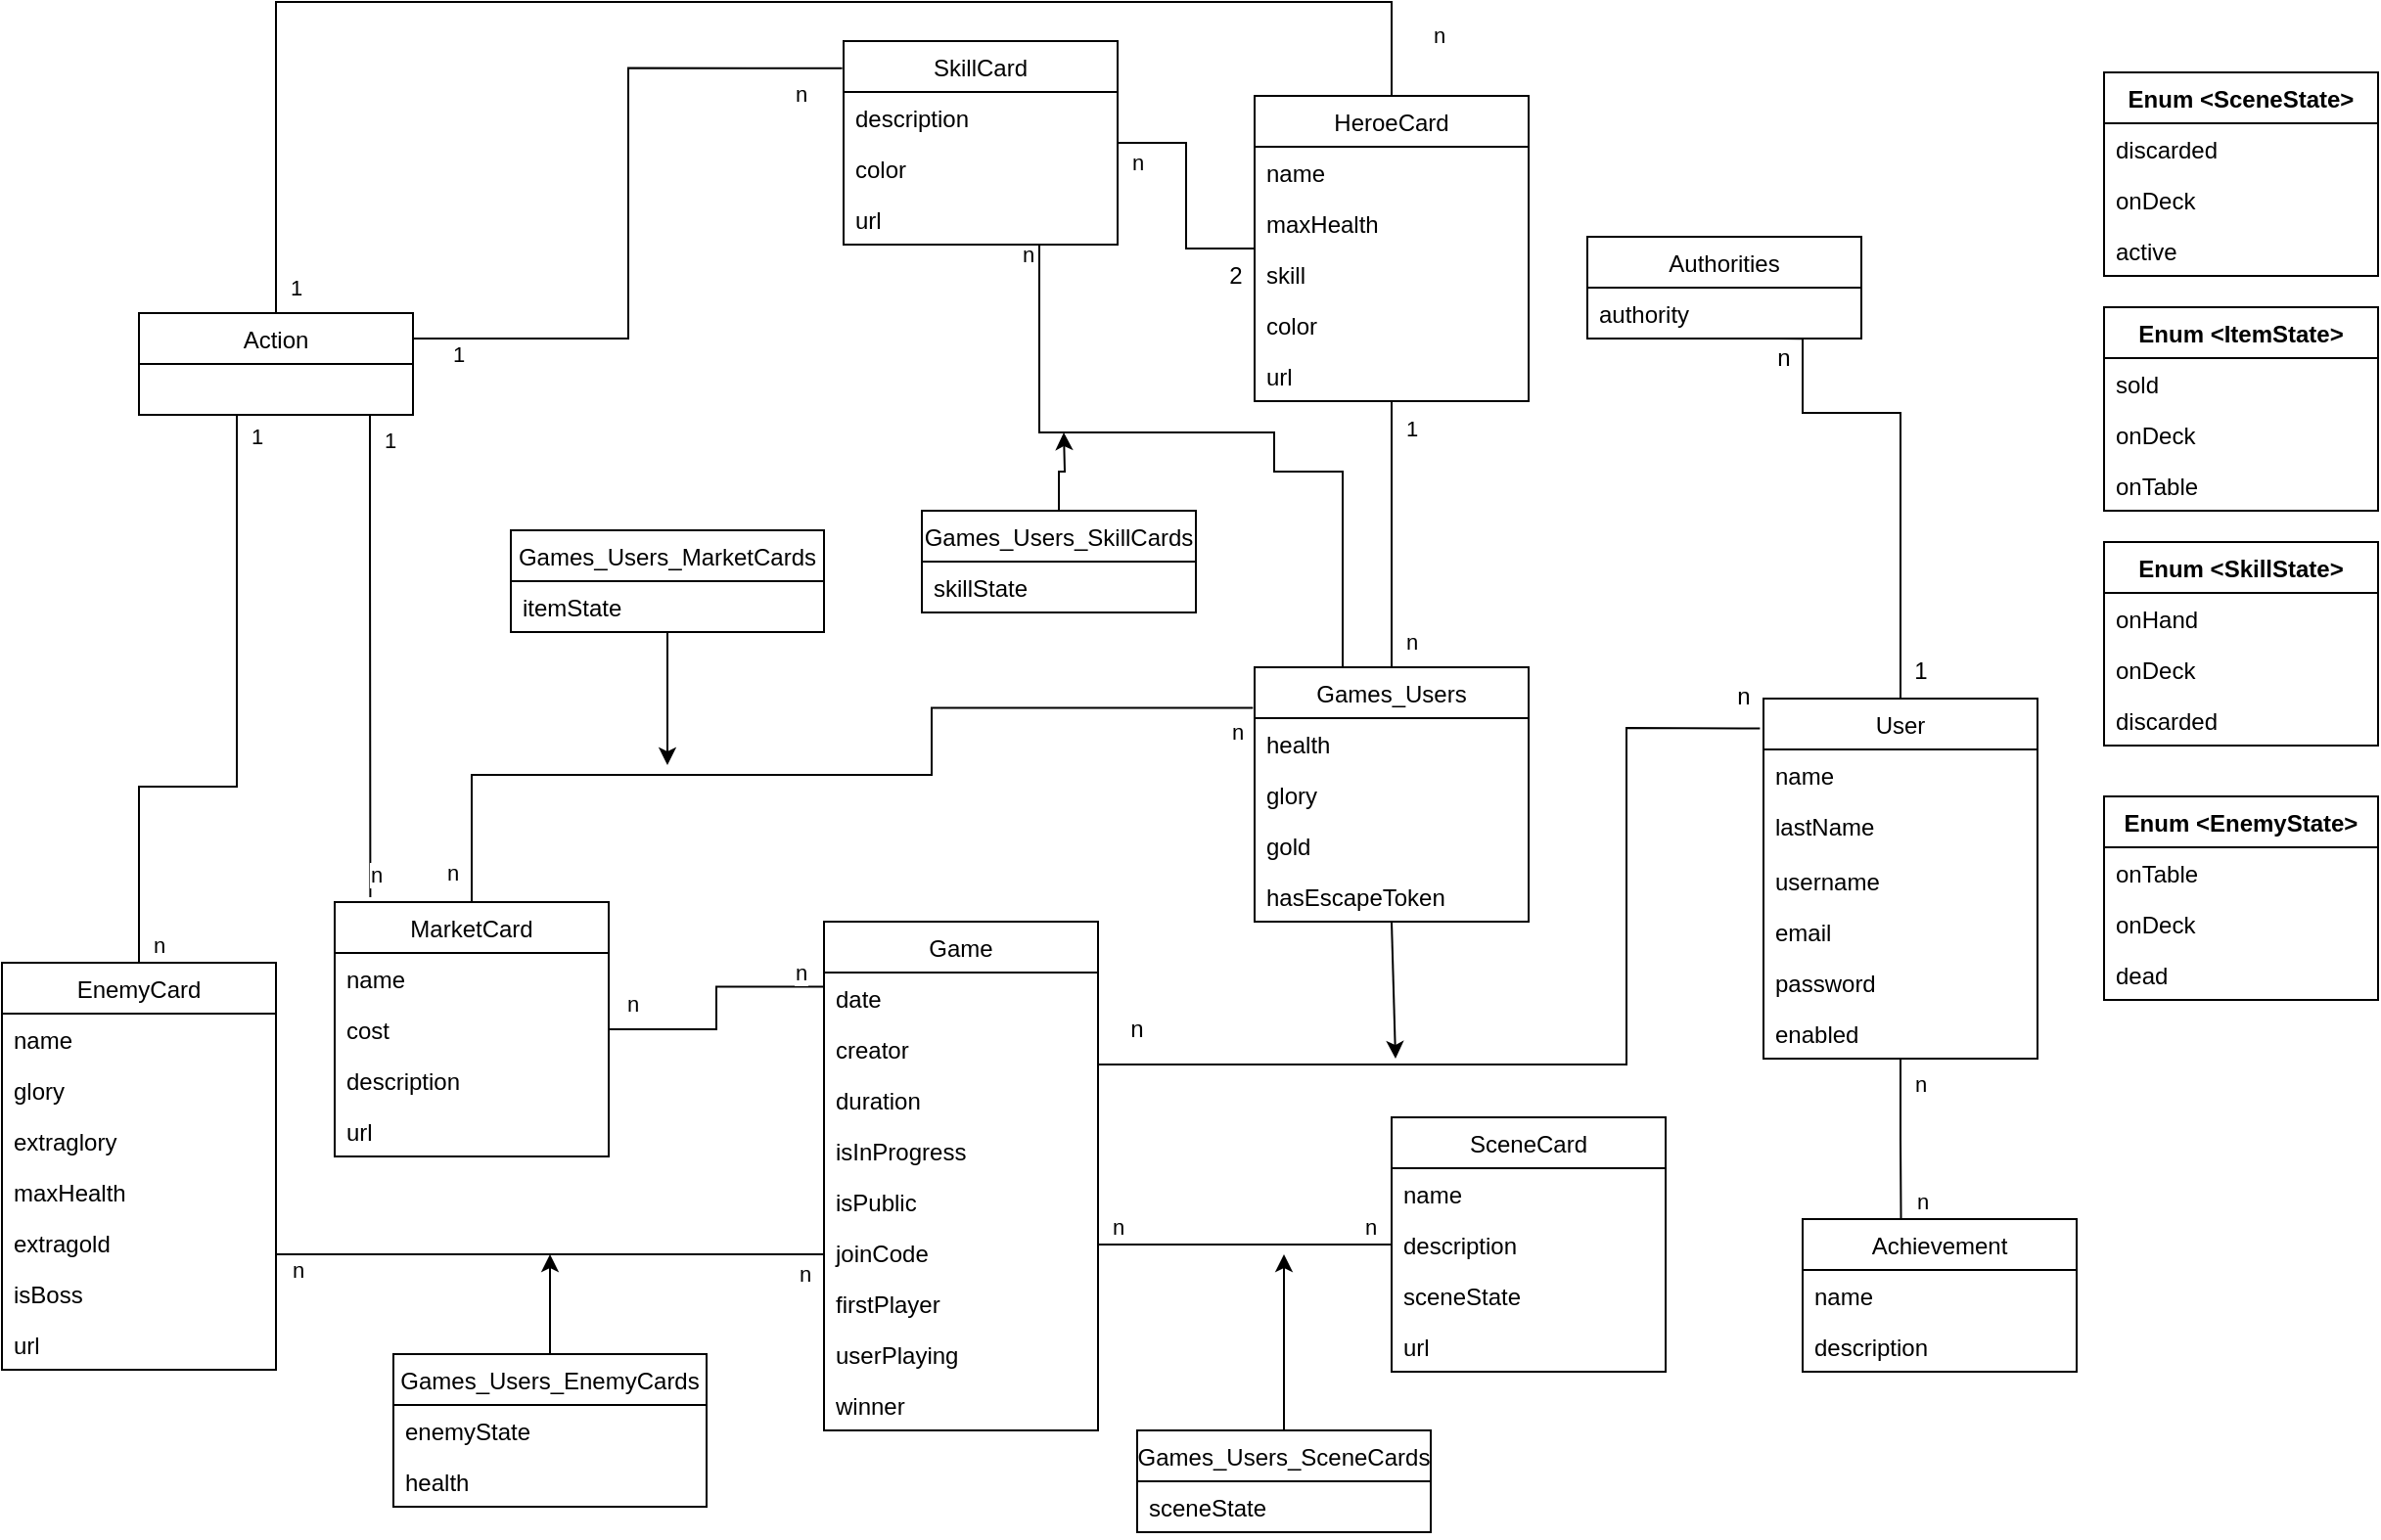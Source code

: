 <mxfile version="15.9.4" type="device"><diagram id="5QW7dXuiNfjxBVD_iQNm" name="Page-1"><mxGraphModel dx="2580" dy="1853" grid="1" gridSize="10" guides="1" tooltips="1" connect="1" arrows="1" fold="1" page="1" pageScale="1" pageWidth="827" pageHeight="1169" math="0" shadow="0"><root><mxCell id="0"/><mxCell id="1" parent="0"/><mxCell id="3tZGf0c566xgz95RId_N-29" style="edgeStyle=orthogonalEdgeStyle;rounded=0;orthogonalLoop=1;jettySize=auto;html=1;entryX=0.359;entryY=-0.005;entryDx=0;entryDy=0;entryPerimeter=0;endArrow=none;endFill=0;" parent="1" source="kMzUIys20muueJnqYKSy-5" target="V3T_LrGRhLhdjSliKFeT-19" edge="1"><mxGeometry relative="1" as="geometry"/></mxCell><mxCell id="3tZGf0c566xgz95RId_N-30" value="n" style="edgeLabel;html=1;align=center;verticalAlign=middle;resizable=0;points=[];" parent="3tZGf0c566xgz95RId_N-29" vertex="1" connectable="0"><mxGeometry x="0.746" y="-2" relative="1" as="geometry"><mxPoint x="12" y="2" as="offset"/></mxGeometry></mxCell><mxCell id="3tZGf0c566xgz95RId_N-31" value="n" style="edgeLabel;html=1;align=center;verticalAlign=middle;resizable=0;points=[];" parent="3tZGf0c566xgz95RId_N-29" vertex="1" connectable="0"><mxGeometry x="-0.692" relative="1" as="geometry"><mxPoint x="10" as="offset"/></mxGeometry></mxCell><mxCell id="kMzUIys20muueJnqYKSy-5" value="User" style="swimlane;fontStyle=0;childLayout=stackLayout;horizontal=1;startSize=26;fillColor=none;horizontalStack=0;resizeParent=1;resizeParentMax=0;resizeLast=0;collapsible=1;marginBottom=0;" parent="1" vertex="1"><mxGeometry x="100" y="-54" width="140" height="184" as="geometry"/></mxCell><mxCell id="kMzUIys20muueJnqYKSy-6" value="name" style="text;strokeColor=none;fillColor=none;align=left;verticalAlign=top;spacingLeft=4;spacingRight=4;overflow=hidden;rotatable=0;points=[[0,0.5],[1,0.5]];portConstraint=eastwest;" parent="kMzUIys20muueJnqYKSy-5" vertex="1"><mxGeometry y="26" width="140" height="26" as="geometry"/></mxCell><mxCell id="kMzUIys20muueJnqYKSy-7" value="lastName" style="text;strokeColor=none;fillColor=none;align=left;verticalAlign=top;spacingLeft=4;spacingRight=4;overflow=hidden;rotatable=0;points=[[0,0.5],[1,0.5]];portConstraint=eastwest;" parent="kMzUIys20muueJnqYKSy-5" vertex="1"><mxGeometry y="52" width="140" height="28" as="geometry"/></mxCell><mxCell id="kMzUIys20muueJnqYKSy-11" value="username" style="text;strokeColor=none;fillColor=none;align=left;verticalAlign=top;spacingLeft=4;spacingRight=4;overflow=hidden;rotatable=0;points=[[0,0.5],[1,0.5]];portConstraint=eastwest;" parent="kMzUIys20muueJnqYKSy-5" vertex="1"><mxGeometry y="80" width="140" height="26" as="geometry"/></mxCell><mxCell id="kMzUIys20muueJnqYKSy-12" value="email" style="text;strokeColor=none;fillColor=none;align=left;verticalAlign=top;spacingLeft=4;spacingRight=4;overflow=hidden;rotatable=0;points=[[0,0.5],[1,0.5]];portConstraint=eastwest;" parent="kMzUIys20muueJnqYKSy-5" vertex="1"><mxGeometry y="106" width="140" height="26" as="geometry"/></mxCell><mxCell id="kMzUIys20muueJnqYKSy-13" value="password" style="text;strokeColor=none;fillColor=none;align=left;verticalAlign=top;spacingLeft=4;spacingRight=4;overflow=hidden;rotatable=0;points=[[0,0.5],[1,0.5]];portConstraint=eastwest;" parent="kMzUIys20muueJnqYKSy-5" vertex="1"><mxGeometry y="132" width="140" height="26" as="geometry"/></mxCell><mxCell id="MLqlwln7RvA87XswAjye-9" value="enabled" style="text;strokeColor=none;fillColor=none;align=left;verticalAlign=top;spacingLeft=4;spacingRight=4;overflow=hidden;rotatable=0;points=[[0,0.5],[1,0.5]];portConstraint=eastwest;" parent="kMzUIys20muueJnqYKSy-5" vertex="1"><mxGeometry y="158" width="140" height="26" as="geometry"/></mxCell><mxCell id="kMzUIys20muueJnqYKSy-56" value="Game" style="swimlane;fontStyle=0;childLayout=stackLayout;horizontal=1;startSize=26;fillColor=none;horizontalStack=0;resizeParent=1;resizeParentMax=0;resizeLast=0;collapsible=1;marginBottom=0;" parent="1" vertex="1"><mxGeometry x="-380" y="60" width="140" height="260" as="geometry"/></mxCell><mxCell id="kMzUIys20muueJnqYKSy-70" value="date" style="text;strokeColor=none;fillColor=none;align=left;verticalAlign=top;spacingLeft=4;spacingRight=4;overflow=hidden;rotatable=0;points=[[0,0.5],[1,0.5]];portConstraint=eastwest;" parent="kMzUIys20muueJnqYKSy-56" vertex="1"><mxGeometry y="26" width="140" height="26" as="geometry"/></mxCell><mxCell id="kMzUIys20muueJnqYKSy-57" value="creator" style="text;strokeColor=none;fillColor=none;align=left;verticalAlign=top;spacingLeft=4;spacingRight=4;overflow=hidden;rotatable=0;points=[[0,0.5],[1,0.5]];portConstraint=eastwest;" parent="kMzUIys20muueJnqYKSy-56" vertex="1"><mxGeometry y="52" width="140" height="26" as="geometry"/></mxCell><mxCell id="kMzUIys20muueJnqYKSy-69" value="duration" style="text;strokeColor=none;fillColor=none;align=left;verticalAlign=top;spacingLeft=4;spacingRight=4;overflow=hidden;rotatable=0;points=[[0,0.5],[1,0.5]];portConstraint=eastwest;" parent="kMzUIys20muueJnqYKSy-56" vertex="1"><mxGeometry y="78" width="140" height="26" as="geometry"/></mxCell><mxCell id="V3T_LrGRhLhdjSliKFeT-54" value="isInProgress" style="text;strokeColor=none;fillColor=none;align=left;verticalAlign=top;spacingLeft=4;spacingRight=4;overflow=hidden;rotatable=0;points=[[0,0.5],[1,0.5]];portConstraint=eastwest;" parent="kMzUIys20muueJnqYKSy-56" vertex="1"><mxGeometry y="104" width="140" height="26" as="geometry"/></mxCell><mxCell id="MLqlwln7RvA87XswAjye-50" value="isPublic" style="text;strokeColor=none;fillColor=none;align=left;verticalAlign=top;spacingLeft=4;spacingRight=4;overflow=hidden;rotatable=0;points=[[0,0.5],[1,0.5]];portConstraint=eastwest;" parent="kMzUIys20muueJnqYKSy-56" vertex="1"><mxGeometry y="130" width="140" height="26" as="geometry"/></mxCell><mxCell id="MLqlwln7RvA87XswAjye-51" value="joinCode" style="text;strokeColor=none;fillColor=none;align=left;verticalAlign=top;spacingLeft=4;spacingRight=4;overflow=hidden;rotatable=0;points=[[0,0.5],[1,0.5]];portConstraint=eastwest;" parent="kMzUIys20muueJnqYKSy-56" vertex="1"><mxGeometry y="156" width="140" height="26" as="geometry"/></mxCell><mxCell id="MLqlwln7RvA87XswAjye-60" value="firstPlayer" style="text;strokeColor=none;fillColor=none;align=left;verticalAlign=top;spacingLeft=4;spacingRight=4;overflow=hidden;rotatable=0;points=[[0,0.5],[1,0.5]];portConstraint=eastwest;" parent="kMzUIys20muueJnqYKSy-56" vertex="1"><mxGeometry y="182" width="140" height="26" as="geometry"/></mxCell><mxCell id="MLqlwln7RvA87XswAjye-61" value="userPlaying" style="text;strokeColor=none;fillColor=none;align=left;verticalAlign=top;spacingLeft=4;spacingRight=4;overflow=hidden;rotatable=0;points=[[0,0.5],[1,0.5]];portConstraint=eastwest;" parent="kMzUIys20muueJnqYKSy-56" vertex="1"><mxGeometry y="208" width="140" height="26" as="geometry"/></mxCell><mxCell id="MLqlwln7RvA87XswAjye-62" value="winner" style="text;strokeColor=none;fillColor=none;align=left;verticalAlign=top;spacingLeft=4;spacingRight=4;overflow=hidden;rotatable=0;points=[[0,0.5],[1,0.5]];portConstraint=eastwest;" parent="kMzUIys20muueJnqYKSy-56" vertex="1"><mxGeometry y="234" width="140" height="26" as="geometry"/></mxCell><mxCell id="kMzUIys20muueJnqYKSy-75" value="" style="endArrow=none;html=1;rounded=0;endFill=0;exitX=-0.013;exitY=0.083;exitDx=0;exitDy=0;exitPerimeter=0;" parent="1" source="kMzUIys20muueJnqYKSy-5" edge="1"><mxGeometry width="50" height="50" relative="1" as="geometry"><mxPoint x="60" y="80" as="sourcePoint"/><mxPoint x="-240" y="133" as="targetPoint"/><Array as="points"><mxPoint x="30" y="-39"/><mxPoint x="30" y="133"/></Array></mxGeometry></mxCell><mxCell id="V3T_LrGRhLhdjSliKFeT-11" value="Enum &lt;SkillState&gt;" style="swimlane;fontStyle=1;childLayout=stackLayout;horizontal=1;startSize=26;fillColor=none;horizontalStack=0;resizeParent=1;resizeParentMax=0;resizeLast=0;collapsible=1;marginBottom=0;" parent="1" vertex="1"><mxGeometry x="274" y="-134" width="140" height="104" as="geometry"/></mxCell><mxCell id="V3T_LrGRhLhdjSliKFeT-12" value="onHand" style="text;strokeColor=none;fillColor=none;align=left;verticalAlign=top;spacingLeft=4;spacingRight=4;overflow=hidden;rotatable=0;points=[[0,0.5],[1,0.5]];portConstraint=eastwest;" parent="V3T_LrGRhLhdjSliKFeT-11" vertex="1"><mxGeometry y="26" width="140" height="26" as="geometry"/></mxCell><mxCell id="V3T_LrGRhLhdjSliKFeT-13" value="onDeck" style="text;strokeColor=none;fillColor=none;align=left;verticalAlign=top;spacingLeft=4;spacingRight=4;overflow=hidden;rotatable=0;points=[[0,0.5],[1,0.5]];portConstraint=eastwest;" parent="V3T_LrGRhLhdjSliKFeT-11" vertex="1"><mxGeometry y="52" width="140" height="26" as="geometry"/></mxCell><mxCell id="V3T_LrGRhLhdjSliKFeT-14" value="discarded" style="text;strokeColor=none;fillColor=none;align=left;verticalAlign=top;spacingLeft=4;spacingRight=4;overflow=hidden;rotatable=0;points=[[0,0.5],[1,0.5]];portConstraint=eastwest;" parent="V3T_LrGRhLhdjSliKFeT-11" vertex="1"><mxGeometry y="78" width="140" height="26" as="geometry"/></mxCell><mxCell id="V3T_LrGRhLhdjSliKFeT-19" value="Achievement" style="swimlane;fontStyle=0;childLayout=stackLayout;horizontal=1;startSize=26;fillColor=none;horizontalStack=0;resizeParent=1;resizeParentMax=0;resizeLast=0;collapsible=1;marginBottom=0;" parent="1" vertex="1"><mxGeometry x="120" y="212" width="140" height="78" as="geometry"/></mxCell><mxCell id="V3T_LrGRhLhdjSliKFeT-20" value="name" style="text;strokeColor=none;fillColor=none;align=left;verticalAlign=top;spacingLeft=4;spacingRight=4;overflow=hidden;rotatable=0;points=[[0,0.5],[1,0.5]];portConstraint=eastwest;" parent="V3T_LrGRhLhdjSliKFeT-19" vertex="1"><mxGeometry y="26" width="140" height="26" as="geometry"/></mxCell><mxCell id="V3T_LrGRhLhdjSliKFeT-21" value="description" style="text;strokeColor=none;fillColor=none;align=left;verticalAlign=top;spacingLeft=4;spacingRight=4;overflow=hidden;rotatable=0;points=[[0,0.5],[1,0.5]];portConstraint=eastwest;" parent="V3T_LrGRhLhdjSliKFeT-19" vertex="1"><mxGeometry y="52" width="140" height="26" as="geometry"/></mxCell><mxCell id="V3T_LrGRhLhdjSliKFeT-32" value="n" style="text;html=1;strokeColor=none;fillColor=none;align=center;verticalAlign=middle;whiteSpace=wrap;rounded=0;" parent="1" vertex="1"><mxGeometry x="-230" y="100" width="20" height="30" as="geometry"/></mxCell><mxCell id="V3T_LrGRhLhdjSliKFeT-33" value="n" style="text;html=1;strokeColor=none;fillColor=none;align=center;verticalAlign=middle;whiteSpace=wrap;rounded=0;" parent="1" vertex="1"><mxGeometry x="80" y="-70" width="20" height="30" as="geometry"/></mxCell><mxCell id="MLqlwln7RvA87XswAjye-35" style="edgeStyle=orthogonalEdgeStyle;rounded=0;orthogonalLoop=1;jettySize=auto;html=1;startArrow=none;startFill=0;endArrow=none;endFill=0;" parent="1" source="V3T_LrGRhLhdjSliKFeT-46" target="6z1dCOskcpQBzx7gBo_v-21" edge="1"><mxGeometry relative="1" as="geometry"/></mxCell><mxCell id="MLqlwln7RvA87XswAjye-36" value="n" style="edgeLabel;html=1;align=center;verticalAlign=middle;resizable=0;points=[];" parent="MLqlwln7RvA87XswAjye-35" vertex="1" connectable="0"><mxGeometry x="-0.809" y="-1" relative="1" as="geometry"><mxPoint x="9" as="offset"/></mxGeometry></mxCell><mxCell id="MLqlwln7RvA87XswAjye-37" value="1" style="edgeLabel;html=1;align=center;verticalAlign=middle;resizable=0;points=[];" parent="MLqlwln7RvA87XswAjye-35" vertex="1" connectable="0"><mxGeometry x="0.794" y="1" relative="1" as="geometry"><mxPoint x="11" as="offset"/></mxGeometry></mxCell><mxCell id="V3T_LrGRhLhdjSliKFeT-46" value="Games_Users" style="swimlane;fontStyle=0;childLayout=stackLayout;horizontal=1;startSize=26;fillColor=none;horizontalStack=0;resizeParent=1;resizeParentMax=0;resizeLast=0;collapsible=1;marginBottom=0;" parent="1" vertex="1"><mxGeometry x="-160" y="-70" width="140" height="130" as="geometry"/></mxCell><mxCell id="O7-aya4Ws09Atir_VILn-1" value="health" style="text;strokeColor=none;fillColor=none;align=left;verticalAlign=top;spacingLeft=4;spacingRight=4;overflow=hidden;rotatable=0;points=[[0,0.5],[1,0.5]];portConstraint=eastwest;" vertex="1" parent="V3T_LrGRhLhdjSliKFeT-46"><mxGeometry y="26" width="140" height="26" as="geometry"/></mxCell><mxCell id="O7-aya4Ws09Atir_VILn-4" value="glory" style="text;strokeColor=none;fillColor=none;align=left;verticalAlign=top;spacingLeft=4;spacingRight=4;overflow=hidden;rotatable=0;points=[[0,0.5],[1,0.5]];portConstraint=eastwest;" vertex="1" parent="V3T_LrGRhLhdjSliKFeT-46"><mxGeometry y="52" width="140" height="26" as="geometry"/></mxCell><mxCell id="O7-aya4Ws09Atir_VILn-5" value="gold" style="text;strokeColor=none;fillColor=none;align=left;verticalAlign=top;spacingLeft=4;spacingRight=4;overflow=hidden;rotatable=0;points=[[0,0.5],[1,0.5]];portConstraint=eastwest;" vertex="1" parent="V3T_LrGRhLhdjSliKFeT-46"><mxGeometry y="78" width="140" height="26" as="geometry"/></mxCell><mxCell id="O7-aya4Ws09Atir_VILn-6" value="hasEscapeToken" style="text;strokeColor=none;fillColor=none;align=left;verticalAlign=top;spacingLeft=4;spacingRight=4;overflow=hidden;rotatable=0;points=[[0,0.5],[1,0.5]];portConstraint=eastwest;" vertex="1" parent="V3T_LrGRhLhdjSliKFeT-46"><mxGeometry y="104" width="140" height="26" as="geometry"/></mxCell><mxCell id="tt07W1bUoJnQ5xhBazBZ-2" value="" style="endArrow=none;html=1;rounded=0;endFill=0;startArrow=classic;startFill=1;entryX=0.5;entryY=1;entryDx=0;entryDy=0;" parent="1" edge="1" target="V3T_LrGRhLhdjSliKFeT-46"><mxGeometry width="50" height="50" relative="1" as="geometry"><mxPoint x="-88" y="130" as="sourcePoint"/><mxPoint x="-30" y="-49.647" as="targetPoint"/></mxGeometry></mxCell><mxCell id="6z1dCOskcpQBzx7gBo_v-1" value="Authorities" style="swimlane;fontStyle=0;childLayout=stackLayout;horizontal=1;startSize=26;fillColor=none;horizontalStack=0;resizeParent=1;resizeParentMax=0;resizeLast=0;collapsible=1;marginBottom=0;" parent="1" vertex="1"><mxGeometry x="10" y="-290" width="140" height="52" as="geometry"/></mxCell><mxCell id="6z1dCOskcpQBzx7gBo_v-3" value="authority" style="text;strokeColor=none;fillColor=none;align=left;verticalAlign=top;spacingLeft=4;spacingRight=4;overflow=hidden;rotatable=0;points=[[0,0.5],[1,0.5]];portConstraint=eastwest;" parent="6z1dCOskcpQBzx7gBo_v-1" vertex="1"><mxGeometry y="26" width="140" height="26" as="geometry"/></mxCell><mxCell id="6z1dCOskcpQBzx7gBo_v-5" style="edgeStyle=orthogonalEdgeStyle;rounded=0;orthogonalLoop=1;jettySize=auto;html=1;endArrow=none;endFill=0;exitX=0.5;exitY=0;exitDx=0;exitDy=0;entryX=0.695;entryY=1.002;entryDx=0;entryDy=0;entryPerimeter=0;" parent="1" source="kMzUIys20muueJnqYKSy-5" target="6z1dCOskcpQBzx7gBo_v-3" edge="1"><mxGeometry relative="1" as="geometry"><mxPoint x="230" y="-140" as="sourcePoint"/><mxPoint x="100" y="-190" as="targetPoint"/><Array as="points"><mxPoint x="170" y="-200"/><mxPoint x="120" y="-200"/><mxPoint x="120" y="-238"/></Array></mxGeometry></mxCell><mxCell id="6z1dCOskcpQBzx7gBo_v-6" value="1" style="text;html=1;align=center;verticalAlign=middle;resizable=0;points=[];autosize=1;strokeColor=none;fillColor=none;" parent="1" vertex="1"><mxGeometry x="170" y="-78" width="20" height="20" as="geometry"/></mxCell><mxCell id="6z1dCOskcpQBzx7gBo_v-7" value="n" style="text;html=1;align=center;verticalAlign=middle;resizable=0;points=[];autosize=1;strokeColor=none;fillColor=none;" parent="1" vertex="1"><mxGeometry x="100" y="-238" width="20" height="20" as="geometry"/></mxCell><mxCell id="MLqlwln7RvA87XswAjye-106" style="edgeStyle=orthogonalEdgeStyle;rounded=0;orthogonalLoop=1;jettySize=auto;html=1;startArrow=none;startFill=0;endArrow=none;endFill=0;" parent="1" source="6z1dCOskcpQBzx7gBo_v-17" target="kMzUIys20muueJnqYKSy-56" edge="1"><mxGeometry relative="1" as="geometry"><Array as="points"><mxPoint x="-590" y="230"/><mxPoint x="-590" y="230"/></Array></mxGeometry></mxCell><mxCell id="MLqlwln7RvA87XswAjye-109" value="n" style="edgeLabel;html=1;align=center;verticalAlign=middle;resizable=0;points=[];" parent="MLqlwln7RvA87XswAjye-106" vertex="1" connectable="0"><mxGeometry x="-0.926" y="-2" relative="1" as="geometry"><mxPoint y="6" as="offset"/></mxGeometry></mxCell><mxCell id="MLqlwln7RvA87XswAjye-110" value="n" style="edgeLabel;html=1;align=center;verticalAlign=middle;resizable=0;points=[];" parent="MLqlwln7RvA87XswAjye-106" vertex="1" connectable="0"><mxGeometry x="0.842" y="-2" relative="1" as="geometry"><mxPoint x="12" y="8" as="offset"/></mxGeometry></mxCell><mxCell id="6z1dCOskcpQBzx7gBo_v-17" value="EnemyCard" style="swimlane;fontStyle=0;childLayout=stackLayout;horizontal=1;startSize=26;fillColor=none;horizontalStack=0;resizeParent=1;resizeParentMax=0;resizeLast=0;collapsible=1;marginBottom=0;" parent="1" vertex="1"><mxGeometry x="-800" y="81" width="140" height="208" as="geometry"/></mxCell><mxCell id="6z1dCOskcpQBzx7gBo_v-18" value="name" style="text;strokeColor=none;fillColor=none;align=left;verticalAlign=top;spacingLeft=4;spacingRight=4;overflow=hidden;rotatable=0;points=[[0,0.5],[1,0.5]];portConstraint=eastwest;" parent="6z1dCOskcpQBzx7gBo_v-17" vertex="1"><mxGeometry y="26" width="140" height="26" as="geometry"/></mxCell><mxCell id="6z1dCOskcpQBzx7gBo_v-36" value="glory" style="text;strokeColor=none;fillColor=none;align=left;verticalAlign=top;spacingLeft=4;spacingRight=4;overflow=hidden;rotatable=0;points=[[0,0.5],[1,0.5]];portConstraint=eastwest;" parent="6z1dCOskcpQBzx7gBo_v-17" vertex="1"><mxGeometry y="52" width="140" height="26" as="geometry"/></mxCell><mxCell id="6z1dCOskcpQBzx7gBo_v-37" value="extraglory" style="text;strokeColor=none;fillColor=none;align=left;verticalAlign=top;spacingLeft=4;spacingRight=4;overflow=hidden;rotatable=0;points=[[0,0.5],[1,0.5]];portConstraint=eastwest;" parent="6z1dCOskcpQBzx7gBo_v-17" vertex="1"><mxGeometry y="78" width="140" height="26" as="geometry"/></mxCell><mxCell id="MLqlwln7RvA87XswAjye-46" value="maxHealth" style="text;strokeColor=none;fillColor=none;align=left;verticalAlign=top;spacingLeft=4;spacingRight=4;overflow=hidden;rotatable=0;points=[[0,0.5],[1,0.5]];portConstraint=eastwest;" parent="6z1dCOskcpQBzx7gBo_v-17" vertex="1"><mxGeometry y="104" width="140" height="26" as="geometry"/></mxCell><mxCell id="6z1dCOskcpQBzx7gBo_v-38" value="extragold" style="text;strokeColor=none;fillColor=none;align=left;verticalAlign=top;spacingLeft=4;spacingRight=4;overflow=hidden;rotatable=0;points=[[0,0.5],[1,0.5]];portConstraint=eastwest;" parent="6z1dCOskcpQBzx7gBo_v-17" vertex="1"><mxGeometry y="130" width="140" height="26" as="geometry"/></mxCell><mxCell id="MLqlwln7RvA87XswAjye-48" value="isBoss" style="text;strokeColor=none;fillColor=none;align=left;verticalAlign=top;spacingLeft=4;spacingRight=4;overflow=hidden;rotatable=0;points=[[0,0.5],[1,0.5]];portConstraint=eastwest;" parent="6z1dCOskcpQBzx7gBo_v-17" vertex="1"><mxGeometry y="156" width="140" height="26" as="geometry"/></mxCell><mxCell id="MLqlwln7RvA87XswAjye-49" value="url" style="text;strokeColor=none;fillColor=none;align=left;verticalAlign=top;spacingLeft=4;spacingRight=4;overflow=hidden;rotatable=0;points=[[0,0.5],[1,0.5]];portConstraint=eastwest;" parent="6z1dCOskcpQBzx7gBo_v-17" vertex="1"><mxGeometry y="182" width="140" height="26" as="geometry"/></mxCell><mxCell id="6z1dCOskcpQBzx7gBo_v-21" value="HeroeCard" style="swimlane;fontStyle=0;childLayout=stackLayout;horizontal=1;startSize=26;fillColor=none;horizontalStack=0;resizeParent=1;resizeParentMax=0;resizeLast=0;collapsible=1;marginBottom=0;" parent="1" vertex="1"><mxGeometry x="-160" y="-362" width="140" height="156" as="geometry"/></mxCell><mxCell id="MLqlwln7RvA87XswAjye-63" value="name" style="text;strokeColor=none;fillColor=none;align=left;verticalAlign=top;spacingLeft=4;spacingRight=4;overflow=hidden;rotatable=0;points=[[0,0.5],[1,0.5]];portConstraint=eastwest;" parent="6z1dCOskcpQBzx7gBo_v-21" vertex="1"><mxGeometry y="26" width="140" height="26" as="geometry"/></mxCell><mxCell id="6z1dCOskcpQBzx7gBo_v-22" value="maxHealth" style="text;strokeColor=none;fillColor=none;align=left;verticalAlign=top;spacingLeft=4;spacingRight=4;overflow=hidden;rotatable=0;points=[[0,0.5],[1,0.5]];portConstraint=eastwest;" parent="6z1dCOskcpQBzx7gBo_v-21" vertex="1"><mxGeometry y="52" width="140" height="26" as="geometry"/></mxCell><mxCell id="6z1dCOskcpQBzx7gBo_v-39" value="skill" style="text;strokeColor=none;fillColor=none;align=left;verticalAlign=top;spacingLeft=4;spacingRight=4;overflow=hidden;rotatable=0;points=[[0,0.5],[1,0.5]];portConstraint=eastwest;" parent="6z1dCOskcpQBzx7gBo_v-21" vertex="1"><mxGeometry y="78" width="140" height="26" as="geometry"/></mxCell><mxCell id="6z1dCOskcpQBzx7gBo_v-40" value="color" style="text;strokeColor=none;fillColor=none;align=left;verticalAlign=top;spacingLeft=4;spacingRight=4;overflow=hidden;rotatable=0;points=[[0,0.5],[1,0.5]];portConstraint=eastwest;" parent="6z1dCOskcpQBzx7gBo_v-21" vertex="1"><mxGeometry y="104" width="140" height="26" as="geometry"/></mxCell><mxCell id="MLqlwln7RvA87XswAjye-64" value="url" style="text;strokeColor=none;fillColor=none;align=left;verticalAlign=top;spacingLeft=4;spacingRight=4;overflow=hidden;rotatable=0;points=[[0,0.5],[1,0.5]];portConstraint=eastwest;" parent="6z1dCOskcpQBzx7gBo_v-21" vertex="1"><mxGeometry y="130" width="140" height="26" as="geometry"/></mxCell><mxCell id="MLqlwln7RvA87XswAjye-14" style="edgeStyle=orthogonalEdgeStyle;rounded=0;orthogonalLoop=1;jettySize=auto;html=1;entryX=0.001;entryY=0.128;entryDx=0;entryDy=0;startArrow=none;startFill=0;endArrow=none;endFill=0;entryPerimeter=0;" parent="1" source="6z1dCOskcpQBzx7gBo_v-23" target="kMzUIys20muueJnqYKSy-56" edge="1"><mxGeometry relative="1" as="geometry"/></mxCell><mxCell id="MLqlwln7RvA87XswAjye-23" value="n" style="edgeLabel;html=1;align=center;verticalAlign=middle;resizable=0;points=[];" parent="MLqlwln7RvA87XswAjye-14" vertex="1" connectable="0"><mxGeometry x="-0.819" y="1" relative="1" as="geometry"><mxPoint y="-12" as="offset"/></mxGeometry></mxCell><mxCell id="MLqlwln7RvA87XswAjye-24" value="n" style="edgeLabel;html=1;align=center;verticalAlign=middle;resizable=0;points=[];" parent="MLqlwln7RvA87XswAjye-14" vertex="1" connectable="0"><mxGeometry x="0.805" y="2" relative="1" as="geometry"><mxPoint y="-6" as="offset"/></mxGeometry></mxCell><mxCell id="MLqlwln7RvA87XswAjye-29" style="edgeStyle=orthogonalEdgeStyle;rounded=0;orthogonalLoop=1;jettySize=auto;html=1;entryX=-0.006;entryY=0.16;entryDx=0;entryDy=0;entryPerimeter=0;startArrow=none;startFill=0;endArrow=none;endFill=0;" parent="1" source="6z1dCOskcpQBzx7gBo_v-23" target="V3T_LrGRhLhdjSliKFeT-46" edge="1"><mxGeometry relative="1" as="geometry"><Array as="points"><mxPoint x="-560" y="-15"/><mxPoint x="-325" y="-15"/></Array></mxGeometry></mxCell><mxCell id="MLqlwln7RvA87XswAjye-30" value="n" style="edgeLabel;html=1;align=center;verticalAlign=middle;resizable=0;points=[];" parent="MLqlwln7RvA87XswAjye-29" vertex="1" connectable="0"><mxGeometry x="-0.963" y="2" relative="1" as="geometry"><mxPoint x="-8" y="-6" as="offset"/></mxGeometry></mxCell><mxCell id="MLqlwln7RvA87XswAjye-31" value="n" style="edgeLabel;html=1;align=center;verticalAlign=middle;resizable=0;points=[];" parent="MLqlwln7RvA87XswAjye-29" vertex="1" connectable="0"><mxGeometry x="0.937" y="-1" relative="1" as="geometry"><mxPoint x="7" y="11" as="offset"/></mxGeometry></mxCell><mxCell id="6z1dCOskcpQBzx7gBo_v-23" value="MarketCard" style="swimlane;fontStyle=0;childLayout=stackLayout;horizontal=1;startSize=26;fillColor=none;horizontalStack=0;resizeParent=1;resizeParentMax=0;resizeLast=0;collapsible=1;marginBottom=0;" parent="1" vertex="1"><mxGeometry x="-630" y="50" width="140" height="130" as="geometry"/></mxCell><mxCell id="MLqlwln7RvA87XswAjye-65" value="name" style="text;strokeColor=none;fillColor=none;align=left;verticalAlign=top;spacingLeft=4;spacingRight=4;overflow=hidden;rotatable=0;points=[[0,0.5],[1,0.5]];portConstraint=eastwest;" parent="6z1dCOskcpQBzx7gBo_v-23" vertex="1"><mxGeometry y="26" width="140" height="26" as="geometry"/></mxCell><mxCell id="6z1dCOskcpQBzx7gBo_v-24" value="cost" style="text;strokeColor=none;fillColor=none;align=left;verticalAlign=top;spacingLeft=4;spacingRight=4;overflow=hidden;rotatable=0;points=[[0,0.5],[1,0.5]];portConstraint=eastwest;" parent="6z1dCOskcpQBzx7gBo_v-23" vertex="1"><mxGeometry y="52" width="140" height="26" as="geometry"/></mxCell><mxCell id="6z1dCOskcpQBzx7gBo_v-42" value="description" style="text;strokeColor=none;fillColor=none;align=left;verticalAlign=top;spacingLeft=4;spacingRight=4;overflow=hidden;rotatable=0;points=[[0,0.5],[1,0.5]];portConstraint=eastwest;" parent="6z1dCOskcpQBzx7gBo_v-23" vertex="1"><mxGeometry y="78" width="140" height="26" as="geometry"/></mxCell><mxCell id="MLqlwln7RvA87XswAjye-66" value="url" style="text;strokeColor=none;fillColor=none;align=left;verticalAlign=top;spacingLeft=4;spacingRight=4;overflow=hidden;rotatable=0;points=[[0,0.5],[1,0.5]];portConstraint=eastwest;" parent="6z1dCOskcpQBzx7gBo_v-23" vertex="1"><mxGeometry y="104" width="140" height="26" as="geometry"/></mxCell><mxCell id="MLqlwln7RvA87XswAjye-13" style="edgeStyle=orthogonalEdgeStyle;rounded=0;orthogonalLoop=1;jettySize=auto;html=1;startArrow=none;startFill=0;endArrow=none;endFill=0;" parent="1" source="6z1dCOskcpQBzx7gBo_v-25" target="kMzUIys20muueJnqYKSy-56" edge="1"><mxGeometry relative="1" as="geometry"><Array as="points"><mxPoint x="-90" y="210"/></Array></mxGeometry></mxCell><mxCell id="MLqlwln7RvA87XswAjye-25" value="n" style="edgeLabel;html=1;align=center;verticalAlign=middle;resizable=0;points=[];" parent="MLqlwln7RvA87XswAjye-13" vertex="1" connectable="0"><mxGeometry x="0.871" relative="1" as="geometry"><mxPoint y="-9" as="offset"/></mxGeometry></mxCell><mxCell id="MLqlwln7RvA87XswAjye-26" value="n" style="edgeLabel;html=1;align=center;verticalAlign=middle;resizable=0;points=[];" parent="MLqlwln7RvA87XswAjye-13" vertex="1" connectable="0"><mxGeometry x="-0.844" y="1" relative="1" as="geometry"><mxPoint y="-10" as="offset"/></mxGeometry></mxCell><mxCell id="6z1dCOskcpQBzx7gBo_v-25" value="SceneCard" style="swimlane;fontStyle=0;childLayout=stackLayout;horizontal=1;startSize=26;fillColor=none;horizontalStack=0;resizeParent=1;resizeParentMax=0;resizeLast=0;collapsible=1;marginBottom=0;" parent="1" vertex="1"><mxGeometry x="-90" y="160" width="140" height="130" as="geometry"/></mxCell><mxCell id="MLqlwln7RvA87XswAjye-67" value="name" style="text;strokeColor=none;fillColor=none;align=left;verticalAlign=top;spacingLeft=4;spacingRight=4;overflow=hidden;rotatable=0;points=[[0,0.5],[1,0.5]];portConstraint=eastwest;" parent="6z1dCOskcpQBzx7gBo_v-25" vertex="1"><mxGeometry y="26" width="140" height="26" as="geometry"/></mxCell><mxCell id="6z1dCOskcpQBzx7gBo_v-26" value="description" style="text;strokeColor=none;fillColor=none;align=left;verticalAlign=top;spacingLeft=4;spacingRight=4;overflow=hidden;rotatable=0;points=[[0,0.5],[1,0.5]];portConstraint=eastwest;" parent="6z1dCOskcpQBzx7gBo_v-25" vertex="1"><mxGeometry y="52" width="140" height="26" as="geometry"/></mxCell><mxCell id="MLqlwln7RvA87XswAjye-19" value="sceneState" style="text;strokeColor=none;fillColor=none;align=left;verticalAlign=top;spacingLeft=4;spacingRight=4;overflow=hidden;rotatable=0;points=[[0,0.5],[1,0.5]];portConstraint=eastwest;" parent="6z1dCOskcpQBzx7gBo_v-25" vertex="1"><mxGeometry y="78" width="140" height="26" as="geometry"/></mxCell><mxCell id="MLqlwln7RvA87XswAjye-68" value="url" style="text;strokeColor=none;fillColor=none;align=left;verticalAlign=top;spacingLeft=4;spacingRight=4;overflow=hidden;rotatable=0;points=[[0,0.5],[1,0.5]];portConstraint=eastwest;" parent="6z1dCOskcpQBzx7gBo_v-25" vertex="1"><mxGeometry y="104" width="140" height="26" as="geometry"/></mxCell><mxCell id="MLqlwln7RvA87XswAjye-38" style="edgeStyle=orthogonalEdgeStyle;rounded=0;orthogonalLoop=1;jettySize=auto;html=1;startArrow=none;startFill=0;endArrow=none;endFill=0;entryX=0.25;entryY=0;entryDx=0;entryDy=0;" parent="1" source="6z1dCOskcpQBzx7gBo_v-27" target="V3T_LrGRhLhdjSliKFeT-46" edge="1"><mxGeometry relative="1" as="geometry"><Array as="points"><mxPoint x="-270" y="-190"/><mxPoint x="-150" y="-190"/><mxPoint x="-150" y="-170"/><mxPoint x="-115" y="-170"/></Array></mxGeometry></mxCell><mxCell id="MLqlwln7RvA87XswAjye-39" value="n" style="edgeLabel;html=1;align=center;verticalAlign=middle;resizable=0;points=[];" parent="MLqlwln7RvA87XswAjye-38" vertex="1" connectable="0"><mxGeometry x="-0.859" y="-3" relative="1" as="geometry"><mxPoint x="-3" y="-22" as="offset"/></mxGeometry></mxCell><mxCell id="3tZGf0c566xgz95RId_N-5" style="edgeStyle=orthogonalEdgeStyle;rounded=0;orthogonalLoop=1;jettySize=auto;html=1;endArrow=none;endFill=0;" parent="1" source="6z1dCOskcpQBzx7gBo_v-27" target="6z1dCOskcpQBzx7gBo_v-21" edge="1"><mxGeometry relative="1" as="geometry"/></mxCell><mxCell id="3tZGf0c566xgz95RId_N-8" value="n" style="edgeLabel;html=1;align=center;verticalAlign=middle;resizable=0;points=[];" parent="3tZGf0c566xgz95RId_N-5" vertex="1" connectable="0"><mxGeometry x="-0.427" y="3" relative="1" as="geometry"><mxPoint x="-28" y="9" as="offset"/></mxGeometry></mxCell><mxCell id="6z1dCOskcpQBzx7gBo_v-27" value="SkillCard" style="swimlane;fontStyle=0;childLayout=stackLayout;horizontal=1;startSize=26;fillColor=none;horizontalStack=0;resizeParent=1;resizeParentMax=0;resizeLast=0;collapsible=1;marginBottom=0;" parent="1" vertex="1"><mxGeometry x="-370" y="-390" width="140" height="104" as="geometry"/></mxCell><mxCell id="6z1dCOskcpQBzx7gBo_v-28" value="description" style="text;strokeColor=none;fillColor=none;align=left;verticalAlign=top;spacingLeft=4;spacingRight=4;overflow=hidden;rotatable=0;points=[[0,0.5],[1,0.5]];portConstraint=eastwest;" parent="6z1dCOskcpQBzx7gBo_v-27" vertex="1"><mxGeometry y="26" width="140" height="26" as="geometry"/></mxCell><mxCell id="MLqlwln7RvA87XswAjye-80" value="color" style="text;strokeColor=none;fillColor=none;align=left;verticalAlign=top;spacingLeft=4;spacingRight=4;overflow=hidden;rotatable=0;points=[[0,0.5],[1,0.5]];portConstraint=eastwest;" parent="6z1dCOskcpQBzx7gBo_v-27" vertex="1"><mxGeometry y="52" width="140" height="26" as="geometry"/></mxCell><mxCell id="MLqlwln7RvA87XswAjye-81" value="url" style="text;strokeColor=none;fillColor=none;align=left;verticalAlign=top;spacingLeft=4;spacingRight=4;overflow=hidden;rotatable=0;points=[[0,0.5],[1,0.5]];portConstraint=eastwest;" parent="6z1dCOskcpQBzx7gBo_v-27" vertex="1"><mxGeometry y="78" width="140" height="26" as="geometry"/></mxCell><mxCell id="MLqlwln7RvA87XswAjye-69" value="Enum &lt;EnemyState&gt;" style="swimlane;fontStyle=1;childLayout=stackLayout;horizontal=1;startSize=26;fillColor=none;horizontalStack=0;resizeParent=1;resizeParentMax=0;resizeLast=0;collapsible=1;marginBottom=0;" parent="1" vertex="1"><mxGeometry x="274" y="-4" width="140" height="104" as="geometry"/></mxCell><mxCell id="MLqlwln7RvA87XswAjye-70" value="onTable" style="text;strokeColor=none;fillColor=none;align=left;verticalAlign=top;spacingLeft=4;spacingRight=4;overflow=hidden;rotatable=0;points=[[0,0.5],[1,0.5]];portConstraint=eastwest;" parent="MLqlwln7RvA87XswAjye-69" vertex="1"><mxGeometry y="26" width="140" height="26" as="geometry"/></mxCell><mxCell id="MLqlwln7RvA87XswAjye-71" value="onDeck" style="text;strokeColor=none;fillColor=none;align=left;verticalAlign=top;spacingLeft=4;spacingRight=4;overflow=hidden;rotatable=0;points=[[0,0.5],[1,0.5]];portConstraint=eastwest;" parent="MLqlwln7RvA87XswAjye-69" vertex="1"><mxGeometry y="52" width="140" height="26" as="geometry"/></mxCell><mxCell id="MLqlwln7RvA87XswAjye-72" value="dead" style="text;strokeColor=none;fillColor=none;align=left;verticalAlign=top;spacingLeft=4;spacingRight=4;overflow=hidden;rotatable=0;points=[[0,0.5],[1,0.5]];portConstraint=eastwest;" parent="MLqlwln7RvA87XswAjye-69" vertex="1"><mxGeometry y="78" width="140" height="26" as="geometry"/></mxCell><mxCell id="MLqlwln7RvA87XswAjye-73" value="Enum &lt;ItemState&gt;" style="swimlane;fontStyle=1;childLayout=stackLayout;horizontal=1;startSize=26;fillColor=none;horizontalStack=0;resizeParent=1;resizeParentMax=0;resizeLast=0;collapsible=1;marginBottom=0;" parent="1" vertex="1"><mxGeometry x="274" y="-254" width="140" height="104" as="geometry"/></mxCell><mxCell id="MLqlwln7RvA87XswAjye-74" value="sold" style="text;strokeColor=none;fillColor=none;align=left;verticalAlign=top;spacingLeft=4;spacingRight=4;overflow=hidden;rotatable=0;points=[[0,0.5],[1,0.5]];portConstraint=eastwest;" parent="MLqlwln7RvA87XswAjye-73" vertex="1"><mxGeometry y="26" width="140" height="26" as="geometry"/></mxCell><mxCell id="MLqlwln7RvA87XswAjye-75" value="onDeck" style="text;strokeColor=none;fillColor=none;align=left;verticalAlign=top;spacingLeft=4;spacingRight=4;overflow=hidden;rotatable=0;points=[[0,0.5],[1,0.5]];portConstraint=eastwest;" parent="MLqlwln7RvA87XswAjye-73" vertex="1"><mxGeometry y="52" width="140" height="26" as="geometry"/></mxCell><mxCell id="MLqlwln7RvA87XswAjye-76" value="onTable" style="text;strokeColor=none;fillColor=none;align=left;verticalAlign=top;spacingLeft=4;spacingRight=4;overflow=hidden;rotatable=0;points=[[0,0.5],[1,0.5]];portConstraint=eastwest;" parent="MLqlwln7RvA87XswAjye-73" vertex="1"><mxGeometry y="78" width="140" height="26" as="geometry"/></mxCell><mxCell id="MLqlwln7RvA87XswAjye-82" value="Enum &lt;SceneState&gt;" style="swimlane;fontStyle=1;childLayout=stackLayout;horizontal=1;startSize=26;fillColor=none;horizontalStack=0;resizeParent=1;resizeParentMax=0;resizeLast=0;collapsible=1;marginBottom=0;" parent="1" vertex="1"><mxGeometry x="274" y="-374" width="140" height="104" as="geometry"/></mxCell><mxCell id="MLqlwln7RvA87XswAjye-83" value="discarded" style="text;strokeColor=none;fillColor=none;align=left;verticalAlign=top;spacingLeft=4;spacingRight=4;overflow=hidden;rotatable=0;points=[[0,0.5],[1,0.5]];portConstraint=eastwest;" parent="MLqlwln7RvA87XswAjye-82" vertex="1"><mxGeometry y="26" width="140" height="26" as="geometry"/></mxCell><mxCell id="MLqlwln7RvA87XswAjye-84" value="onDeck" style="text;strokeColor=none;fillColor=none;align=left;verticalAlign=top;spacingLeft=4;spacingRight=4;overflow=hidden;rotatable=0;points=[[0,0.5],[1,0.5]];portConstraint=eastwest;" parent="MLqlwln7RvA87XswAjye-82" vertex="1"><mxGeometry y="52" width="140" height="26" as="geometry"/></mxCell><mxCell id="MLqlwln7RvA87XswAjye-85" value="active" style="text;strokeColor=none;fillColor=none;align=left;verticalAlign=top;spacingLeft=4;spacingRight=4;overflow=hidden;rotatable=0;points=[[0,0.5],[1,0.5]];portConstraint=eastwest;" parent="MLqlwln7RvA87XswAjye-82" vertex="1"><mxGeometry y="78" width="140" height="26" as="geometry"/></mxCell><mxCell id="MLqlwln7RvA87XswAjye-90" style="edgeStyle=orthogonalEdgeStyle;rounded=0;orthogonalLoop=1;jettySize=auto;html=1;entryX=-0.005;entryY=0.133;entryDx=0;entryDy=0;entryPerimeter=0;startArrow=none;startFill=0;endArrow=none;endFill=0;exitX=1;exitY=0.25;exitDx=0;exitDy=0;" parent="1" source="MLqlwln7RvA87XswAjye-86" target="6z1dCOskcpQBzx7gBo_v-27" edge="1"><mxGeometry relative="1" as="geometry"/></mxCell><mxCell id="MLqlwln7RvA87XswAjye-92" value="1" style="edgeLabel;html=1;align=center;verticalAlign=middle;resizable=0;points=[];" parent="MLqlwln7RvA87XswAjye-90" vertex="1" connectable="0"><mxGeometry x="-0.874" y="-2" relative="1" as="geometry"><mxPoint y="6" as="offset"/></mxGeometry></mxCell><mxCell id="MLqlwln7RvA87XswAjye-93" value="n" style="edgeLabel;html=1;align=center;verticalAlign=middle;resizable=0;points=[];" parent="MLqlwln7RvA87XswAjye-90" vertex="1" connectable="0"><mxGeometry x="0.877" y="-1" relative="1" as="geometry"><mxPoint y="12" as="offset"/></mxGeometry></mxCell><mxCell id="MLqlwln7RvA87XswAjye-91" style="edgeStyle=orthogonalEdgeStyle;rounded=0;orthogonalLoop=1;jettySize=auto;html=1;entryX=0.5;entryY=0;entryDx=0;entryDy=0;startArrow=none;startFill=0;endArrow=none;endFill=0;" parent="1" source="MLqlwln7RvA87XswAjye-86" target="6z1dCOskcpQBzx7gBo_v-21" edge="1"><mxGeometry relative="1" as="geometry"><Array as="points"><mxPoint x="-660" y="-410"/><mxPoint x="-90" y="-410"/></Array></mxGeometry></mxCell><mxCell id="MLqlwln7RvA87XswAjye-94" value="1" style="edgeLabel;html=1;align=center;verticalAlign=middle;resizable=0;points=[];" parent="MLqlwln7RvA87XswAjye-91" vertex="1" connectable="0"><mxGeometry x="-0.968" y="2" relative="1" as="geometry"><mxPoint x="12" y="-1" as="offset"/></mxGeometry></mxCell><mxCell id="MLqlwln7RvA87XswAjye-95" value="n" style="edgeLabel;html=1;align=center;verticalAlign=middle;resizable=0;points=[];" parent="MLqlwln7RvA87XswAjye-91" vertex="1" connectable="0"><mxGeometry x="0.902" y="-3" relative="1" as="geometry"><mxPoint x="27" y="7" as="offset"/></mxGeometry></mxCell><mxCell id="MLqlwln7RvA87XswAjye-96" style="edgeStyle=orthogonalEdgeStyle;rounded=0;orthogonalLoop=1;jettySize=auto;html=1;entryX=0.13;entryY=-0.019;entryDx=0;entryDy=0;entryPerimeter=0;startArrow=none;startFill=0;endArrow=none;endFill=0;" parent="1" source="MLqlwln7RvA87XswAjye-86" target="6z1dCOskcpQBzx7gBo_v-23" edge="1"><mxGeometry relative="1" as="geometry"><Array as="points"><mxPoint x="-612" y="-140"/><mxPoint x="-612" y="-140"/></Array></mxGeometry></mxCell><mxCell id="MLqlwln7RvA87XswAjye-97" value="n" style="edgeLabel;html=1;align=center;verticalAlign=middle;resizable=0;points=[];" parent="MLqlwln7RvA87XswAjye-96" vertex="1" connectable="0"><mxGeometry x="0.907" y="3" relative="1" as="geometry"><mxPoint as="offset"/></mxGeometry></mxCell><mxCell id="MLqlwln7RvA87XswAjye-98" value="1" style="edgeLabel;html=1;align=center;verticalAlign=middle;resizable=0;points=[];" parent="MLqlwln7RvA87XswAjye-96" vertex="1" connectable="0"><mxGeometry x="-0.898" y="1" relative="1" as="geometry"><mxPoint x="9" as="offset"/></mxGeometry></mxCell><mxCell id="MLqlwln7RvA87XswAjye-100" style="edgeStyle=orthogonalEdgeStyle;rounded=0;orthogonalLoop=1;jettySize=auto;html=1;startArrow=none;startFill=0;endArrow=none;endFill=0;" parent="1" source="MLqlwln7RvA87XswAjye-86" target="6z1dCOskcpQBzx7gBo_v-17" edge="1"><mxGeometry relative="1" as="geometry"><Array as="points"><mxPoint x="-680" y="-9"/><mxPoint x="-730" y="-9"/></Array></mxGeometry></mxCell><mxCell id="MLqlwln7RvA87XswAjye-101" value="1" style="edgeLabel;html=1;align=center;verticalAlign=middle;resizable=0;points=[];" parent="MLqlwln7RvA87XswAjye-100" vertex="1" connectable="0"><mxGeometry x="-0.95" relative="1" as="geometry"><mxPoint x="10" y="2" as="offset"/></mxGeometry></mxCell><mxCell id="MLqlwln7RvA87XswAjye-102" value="n" style="edgeLabel;html=1;align=center;verticalAlign=middle;resizable=0;points=[];" parent="MLqlwln7RvA87XswAjye-100" vertex="1" connectable="0"><mxGeometry x="0.946" y="-2" relative="1" as="geometry"><mxPoint x="12" as="offset"/></mxGeometry></mxCell><mxCell id="MLqlwln7RvA87XswAjye-86" value="Action" style="swimlane;fontStyle=0;childLayout=stackLayout;horizontal=1;startSize=26;fillColor=none;horizontalStack=0;resizeParent=1;resizeParentMax=0;resizeLast=0;collapsible=1;marginBottom=0;" parent="1" vertex="1"><mxGeometry x="-730" y="-251" width="140" height="52" as="geometry"/></mxCell><mxCell id="3tZGf0c566xgz95RId_N-9" style="edgeStyle=orthogonalEdgeStyle;rounded=0;orthogonalLoop=1;jettySize=auto;html=1;endArrow=classic;endFill=1;exitX=0.5;exitY=0;exitDx=0;exitDy=0;" parent="1" source="3tZGf0c566xgz95RId_N-13" edge="1"><mxGeometry relative="1" as="geometry"><mxPoint x="-257.5" y="-190" as="targetPoint"/><mxPoint x="-257.5" y="-148" as="sourcePoint"/></mxGeometry></mxCell><mxCell id="3tZGf0c566xgz95RId_N-7" value="2" style="text;html=1;align=center;verticalAlign=middle;resizable=0;points=[];autosize=1;strokeColor=none;fillColor=none;" parent="1" vertex="1"><mxGeometry x="-180" y="-280" width="20" height="20" as="geometry"/></mxCell><mxCell id="3tZGf0c566xgz95RId_N-13" value="Games_Users_SkillCards" style="swimlane;fontStyle=0;childLayout=stackLayout;horizontal=1;startSize=26;fillColor=none;horizontalStack=0;resizeParent=1;resizeParentMax=0;resizeLast=0;collapsible=1;marginBottom=0;" parent="1" vertex="1"><mxGeometry x="-330" y="-150" width="140" height="52" as="geometry"/></mxCell><mxCell id="3tZGf0c566xgz95RId_N-14" value="skillState" style="text;strokeColor=none;fillColor=none;align=left;verticalAlign=top;spacingLeft=4;spacingRight=4;overflow=hidden;rotatable=0;points=[[0,0.5],[1,0.5]];portConstraint=eastwest;" parent="3tZGf0c566xgz95RId_N-13" vertex="1"><mxGeometry y="26" width="140" height="26" as="geometry"/></mxCell><mxCell id="3tZGf0c566xgz95RId_N-18" style="edgeStyle=orthogonalEdgeStyle;rounded=0;orthogonalLoop=1;jettySize=auto;html=1;endArrow=classic;endFill=1;" parent="1" source="3tZGf0c566xgz95RId_N-16" edge="1"><mxGeometry relative="1" as="geometry"><mxPoint x="-460" y="-20" as="targetPoint"/></mxGeometry></mxCell><mxCell id="3tZGf0c566xgz95RId_N-16" value="Games_Users_MarketCards" style="swimlane;fontStyle=0;childLayout=stackLayout;horizontal=1;startSize=26;fillColor=none;horizontalStack=0;resizeParent=1;resizeParentMax=0;resizeLast=0;collapsible=1;marginBottom=0;" parent="1" vertex="1"><mxGeometry x="-540" y="-140" width="160" height="52" as="geometry"/></mxCell><mxCell id="3tZGf0c566xgz95RId_N-17" value="itemState" style="text;strokeColor=none;fillColor=none;align=left;verticalAlign=top;spacingLeft=4;spacingRight=4;overflow=hidden;rotatable=0;points=[[0,0.5],[1,0.5]];portConstraint=eastwest;" parent="3tZGf0c566xgz95RId_N-16" vertex="1"><mxGeometry y="26" width="160" height="26" as="geometry"/></mxCell><mxCell id="3tZGf0c566xgz95RId_N-22" style="edgeStyle=orthogonalEdgeStyle;rounded=0;orthogonalLoop=1;jettySize=auto;html=1;endArrow=classic;endFill=1;" parent="1" source="3tZGf0c566xgz95RId_N-19" edge="1"><mxGeometry relative="1" as="geometry"><mxPoint x="-520" y="230" as="targetPoint"/></mxGeometry></mxCell><mxCell id="3tZGf0c566xgz95RId_N-19" value="Games_Users_EnemyCards" style="swimlane;fontStyle=0;childLayout=stackLayout;horizontal=1;startSize=26;fillColor=none;horizontalStack=0;resizeParent=1;resizeParentMax=0;resizeLast=0;collapsible=1;marginBottom=0;" parent="1" vertex="1"><mxGeometry x="-600" y="281" width="160" height="78" as="geometry"/></mxCell><mxCell id="3tZGf0c566xgz95RId_N-20" value="enemyState" style="text;strokeColor=none;fillColor=none;align=left;verticalAlign=top;spacingLeft=4;spacingRight=4;overflow=hidden;rotatable=0;points=[[0,0.5],[1,0.5]];portConstraint=eastwest;" parent="3tZGf0c566xgz95RId_N-19" vertex="1"><mxGeometry y="26" width="160" height="26" as="geometry"/></mxCell><mxCell id="3tZGf0c566xgz95RId_N-21" value="health" style="text;strokeColor=none;fillColor=none;align=left;verticalAlign=top;spacingLeft=4;spacingRight=4;overflow=hidden;rotatable=0;points=[[0,0.5],[1,0.5]];portConstraint=eastwest;" parent="3tZGf0c566xgz95RId_N-19" vertex="1"><mxGeometry y="52" width="160" height="26" as="geometry"/></mxCell><mxCell id="3tZGf0c566xgz95RId_N-28" style="edgeStyle=orthogonalEdgeStyle;rounded=0;orthogonalLoop=1;jettySize=auto;html=1;endArrow=classic;endFill=1;" parent="1" source="3tZGf0c566xgz95RId_N-26" edge="1"><mxGeometry relative="1" as="geometry"><mxPoint x="-145" y="230" as="targetPoint"/></mxGeometry></mxCell><mxCell id="3tZGf0c566xgz95RId_N-26" value="Games_Users_SceneCards" style="swimlane;fontStyle=0;childLayout=stackLayout;horizontal=1;startSize=26;fillColor=none;horizontalStack=0;resizeParent=1;resizeParentMax=0;resizeLast=0;collapsible=1;marginBottom=0;" parent="1" vertex="1"><mxGeometry x="-220" y="320" width="150" height="52" as="geometry"/></mxCell><mxCell id="3tZGf0c566xgz95RId_N-27" value="sceneState" style="text;strokeColor=none;fillColor=none;align=left;verticalAlign=top;spacingLeft=4;spacingRight=4;overflow=hidden;rotatable=0;points=[[0,0.5],[1,0.5]];portConstraint=eastwest;" parent="3tZGf0c566xgz95RId_N-26" vertex="1"><mxGeometry y="26" width="150" height="26" as="geometry"/></mxCell></root></mxGraphModel></diagram></mxfile>